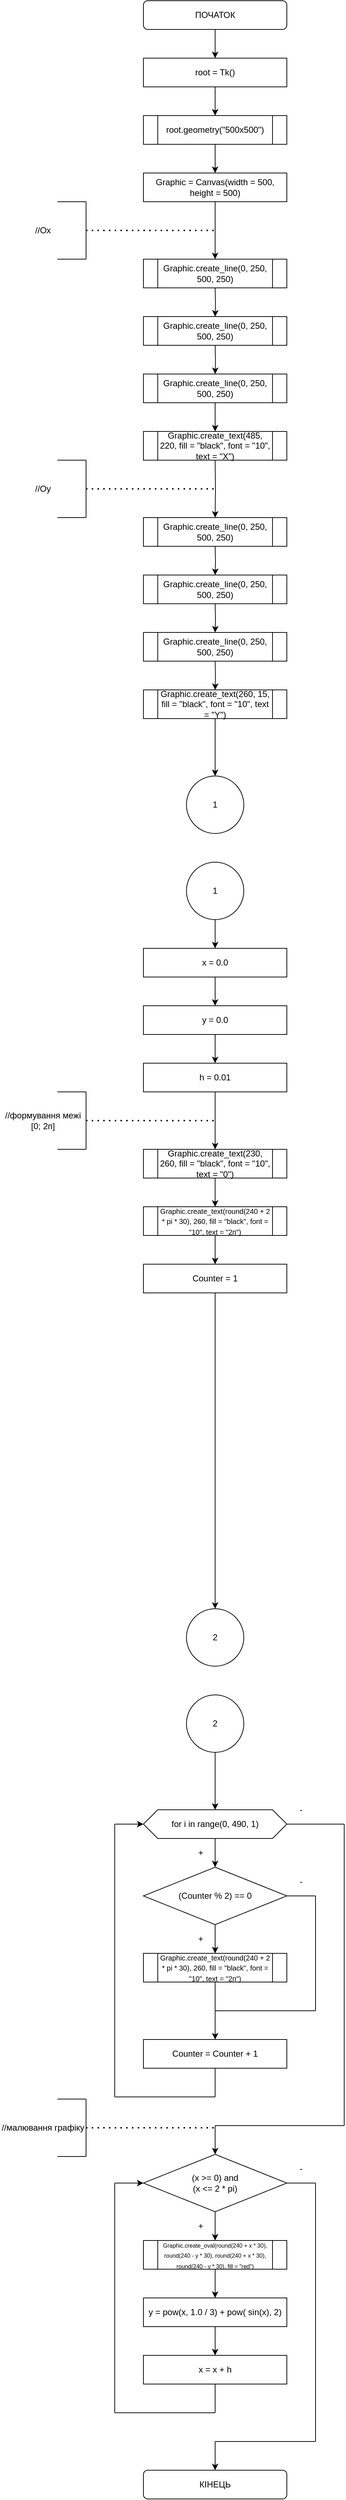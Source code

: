 <mxfile version="16.5.1" type="device"><diagram id="wjtMU99fQmnC5gO-hgIH" name="Страница 1"><mxGraphModel dx="868" dy="563" grid="1" gridSize="10" guides="1" tooltips="1" connect="1" arrows="1" fold="1" page="1" pageScale="1" pageWidth="827" pageHeight="1169" math="0" shadow="0"><root><mxCell id="0"/><mxCell id="1" parent="0"/><mxCell id="kI4xZEkKVTjMJrZmhJ6V-3" value="" style="edgeStyle=orthogonalEdgeStyle;rounded=0;orthogonalLoop=1;jettySize=auto;html=1;" edge="1" parent="1" source="kI4xZEkKVTjMJrZmhJ6V-1" target="kI4xZEkKVTjMJrZmhJ6V-2"><mxGeometry relative="1" as="geometry"/></mxCell><mxCell id="kI4xZEkKVTjMJrZmhJ6V-1" value="ПОЧАТОК" style="rounded=1;whiteSpace=wrap;html=1;" vertex="1" parent="1"><mxGeometry x="320" width="200" height="40" as="geometry"/></mxCell><mxCell id="kI4xZEkKVTjMJrZmhJ6V-6" value="" style="edgeStyle=orthogonalEdgeStyle;rounded=0;orthogonalLoop=1;jettySize=auto;html=1;" edge="1" parent="1" source="kI4xZEkKVTjMJrZmhJ6V-2" target="kI4xZEkKVTjMJrZmhJ6V-5"><mxGeometry relative="1" as="geometry"/></mxCell><mxCell id="kI4xZEkKVTjMJrZmhJ6V-2" value="root = Tk()" style="rounded=0;whiteSpace=wrap;html=1;" vertex="1" parent="1"><mxGeometry x="320" y="80" width="200" height="40" as="geometry"/></mxCell><mxCell id="kI4xZEkKVTjMJrZmhJ6V-8" value="" style="edgeStyle=orthogonalEdgeStyle;rounded=0;orthogonalLoop=1;jettySize=auto;html=1;" edge="1" parent="1" source="kI4xZEkKVTjMJrZmhJ6V-5" target="kI4xZEkKVTjMJrZmhJ6V-7"><mxGeometry relative="1" as="geometry"/></mxCell><mxCell id="kI4xZEkKVTjMJrZmhJ6V-5" value="root.geometry(&quot;500x500&quot;)" style="shape=process;whiteSpace=wrap;html=1;backgroundOutline=1;" vertex="1" parent="1"><mxGeometry x="320" y="160" width="200" height="40" as="geometry"/></mxCell><mxCell id="kI4xZEkKVTjMJrZmhJ6V-10" value="" style="edgeStyle=orthogonalEdgeStyle;rounded=0;orthogonalLoop=1;jettySize=auto;html=1;" edge="1" parent="1" source="kI4xZEkKVTjMJrZmhJ6V-7" target="kI4xZEkKVTjMJrZmhJ6V-9"><mxGeometry relative="1" as="geometry"/></mxCell><mxCell id="kI4xZEkKVTjMJrZmhJ6V-7" value="Graphic = Canvas(width = 500, height = 500)" style="rounded=0;whiteSpace=wrap;html=1;" vertex="1" parent="1"><mxGeometry x="320" y="240" width="200" height="40" as="geometry"/></mxCell><mxCell id="kI4xZEkKVTjMJrZmhJ6V-9" value="Graphic.create_line(0, 250, 500, 250)" style="shape=process;whiteSpace=wrap;html=1;backgroundOutline=1;" vertex="1" parent="1"><mxGeometry x="320" y="360" width="200" height="40" as="geometry"/></mxCell><mxCell id="kI4xZEkKVTjMJrZmhJ6V-13" value="" style="edgeStyle=orthogonalEdgeStyle;rounded=0;orthogonalLoop=1;jettySize=auto;html=1;" edge="1" parent="1" target="kI4xZEkKVTjMJrZmhJ6V-14"><mxGeometry relative="1" as="geometry"><mxPoint x="420" y="400" as="sourcePoint"/></mxGeometry></mxCell><mxCell id="kI4xZEkKVTjMJrZmhJ6V-14" value="Graphic.create_line(0, 250, 500, 250)" style="shape=process;whiteSpace=wrap;html=1;backgroundOutline=1;" vertex="1" parent="1"><mxGeometry x="320" y="440" width="200" height="40" as="geometry"/></mxCell><mxCell id="kI4xZEkKVTjMJrZmhJ6V-15" value="" style="edgeStyle=orthogonalEdgeStyle;rounded=0;orthogonalLoop=1;jettySize=auto;html=1;" edge="1" parent="1" target="kI4xZEkKVTjMJrZmhJ6V-16"><mxGeometry relative="1" as="geometry"><mxPoint x="420" y="480" as="sourcePoint"/></mxGeometry></mxCell><mxCell id="kI4xZEkKVTjMJrZmhJ6V-39" value="" style="edgeStyle=orthogonalEdgeStyle;rounded=0;orthogonalLoop=1;jettySize=auto;html=1;" edge="1" parent="1" source="kI4xZEkKVTjMJrZmhJ6V-16" target="kI4xZEkKVTjMJrZmhJ6V-36"><mxGeometry relative="1" as="geometry"/></mxCell><mxCell id="kI4xZEkKVTjMJrZmhJ6V-16" value="Graphic.create_line(0, 250, 500, 250)" style="shape=process;whiteSpace=wrap;html=1;backgroundOutline=1;" vertex="1" parent="1"><mxGeometry x="320" y="520" width="200" height="40" as="geometry"/></mxCell><mxCell id="kI4xZEkKVTjMJrZmhJ6V-17" value="" style="edgeStyle=orthogonalEdgeStyle;rounded=0;orthogonalLoop=1;jettySize=auto;html=1;" edge="1" parent="1" target="kI4xZEkKVTjMJrZmhJ6V-18"><mxGeometry relative="1" as="geometry"><mxPoint x="420" y="640" as="sourcePoint"/></mxGeometry></mxCell><mxCell id="kI4xZEkKVTjMJrZmhJ6V-18" value="Graphic.create_line(0, 250, 500, 250)" style="shape=process;whiteSpace=wrap;html=1;backgroundOutline=1;" vertex="1" parent="1"><mxGeometry x="320" y="720" width="200" height="40" as="geometry"/></mxCell><mxCell id="kI4xZEkKVTjMJrZmhJ6V-19" value="" style="edgeStyle=orthogonalEdgeStyle;rounded=0;orthogonalLoop=1;jettySize=auto;html=1;" edge="1" parent="1" target="kI4xZEkKVTjMJrZmhJ6V-20"><mxGeometry relative="1" as="geometry"><mxPoint x="420" y="760" as="sourcePoint"/></mxGeometry></mxCell><mxCell id="kI4xZEkKVTjMJrZmhJ6V-20" value="Graphic.create_line(0, 250, 500, 250)" style="shape=process;whiteSpace=wrap;html=1;backgroundOutline=1;" vertex="1" parent="1"><mxGeometry x="320" y="800" width="200" height="40" as="geometry"/></mxCell><mxCell id="kI4xZEkKVTjMJrZmhJ6V-21" value="" style="edgeStyle=orthogonalEdgeStyle;rounded=0;orthogonalLoop=1;jettySize=auto;html=1;" edge="1" parent="1" target="kI4xZEkKVTjMJrZmhJ6V-22"><mxGeometry relative="1" as="geometry"><mxPoint x="420" y="840" as="sourcePoint"/></mxGeometry></mxCell><mxCell id="kI4xZEkKVTjMJrZmhJ6V-22" value="Graphic.create_line(0, 250, 500, 250)" style="shape=process;whiteSpace=wrap;html=1;backgroundOutline=1;" vertex="1" parent="1"><mxGeometry x="320" y="880" width="200" height="40" as="geometry"/></mxCell><mxCell id="kI4xZEkKVTjMJrZmhJ6V-23" value="" style="edgeStyle=orthogonalEdgeStyle;rounded=0;orthogonalLoop=1;jettySize=auto;html=1;" edge="1" parent="1"><mxGeometry relative="1" as="geometry"><mxPoint x="420" y="920" as="sourcePoint"/><mxPoint x="420" y="960" as="targetPoint"/></mxGeometry></mxCell><mxCell id="kI4xZEkKVTjMJrZmhJ6V-26" value="" style="endArrow=none;html=1;rounded=0;" edge="1" parent="1"><mxGeometry width="50" height="50" relative="1" as="geometry"><mxPoint x="240" y="360" as="sourcePoint"/><mxPoint x="240" y="280" as="targetPoint"/></mxGeometry></mxCell><mxCell id="kI4xZEkKVTjMJrZmhJ6V-27" value="" style="endArrow=none;dashed=1;html=1;dashPattern=1 3;strokeWidth=2;rounded=0;" edge="1" parent="1"><mxGeometry width="50" height="50" relative="1" as="geometry"><mxPoint x="240" y="320" as="sourcePoint"/><mxPoint x="420" y="320" as="targetPoint"/></mxGeometry></mxCell><mxCell id="kI4xZEkKVTjMJrZmhJ6V-28" value="" style="endArrow=none;html=1;rounded=0;" edge="1" parent="1"><mxGeometry width="50" height="50" relative="1" as="geometry"><mxPoint x="200" y="280" as="sourcePoint"/><mxPoint x="240" y="280" as="targetPoint"/></mxGeometry></mxCell><mxCell id="kI4xZEkKVTjMJrZmhJ6V-29" value="" style="endArrow=none;html=1;rounded=0;" edge="1" parent="1"><mxGeometry width="50" height="50" relative="1" as="geometry"><mxPoint x="200" y="360" as="sourcePoint"/><mxPoint x="240" y="360" as="targetPoint"/></mxGeometry></mxCell><mxCell id="kI4xZEkKVTjMJrZmhJ6V-30" value="//Ох" style="text;html=1;strokeColor=none;fillColor=none;align=center;verticalAlign=middle;whiteSpace=wrap;rounded=0;" vertex="1" parent="1"><mxGeometry x="120" y="280" width="120" height="80" as="geometry"/></mxCell><mxCell id="kI4xZEkKVTjMJrZmhJ6V-31" value="" style="endArrow=none;html=1;rounded=0;" edge="1" parent="1"><mxGeometry width="50" height="50" relative="1" as="geometry"><mxPoint x="240" y="720" as="sourcePoint"/><mxPoint x="240" y="640" as="targetPoint"/></mxGeometry></mxCell><mxCell id="kI4xZEkKVTjMJrZmhJ6V-32" value="" style="endArrow=none;dashed=1;html=1;dashPattern=1 3;strokeWidth=2;rounded=0;" edge="1" parent="1"><mxGeometry width="50" height="50" relative="1" as="geometry"><mxPoint x="240" y="680" as="sourcePoint"/><mxPoint x="420" y="680" as="targetPoint"/></mxGeometry></mxCell><mxCell id="kI4xZEkKVTjMJrZmhJ6V-33" value="" style="endArrow=none;html=1;rounded=0;" edge="1" parent="1"><mxGeometry width="50" height="50" relative="1" as="geometry"><mxPoint x="200" y="640" as="sourcePoint"/><mxPoint x="240" y="640" as="targetPoint"/></mxGeometry></mxCell><mxCell id="kI4xZEkKVTjMJrZmhJ6V-34" value="" style="endArrow=none;html=1;rounded=0;" edge="1" parent="1"><mxGeometry width="50" height="50" relative="1" as="geometry"><mxPoint x="200" y="720" as="sourcePoint"/><mxPoint x="240" y="720" as="targetPoint"/></mxGeometry></mxCell><mxCell id="kI4xZEkKVTjMJrZmhJ6V-35" value="//Оу" style="text;html=1;strokeColor=none;fillColor=none;align=center;verticalAlign=middle;whiteSpace=wrap;rounded=0;" vertex="1" parent="1"><mxGeometry x="120" y="640" width="120" height="80" as="geometry"/></mxCell><mxCell id="kI4xZEkKVTjMJrZmhJ6V-36" value="Graphic.create_text(485, 220, fill = &quot;black&quot;, font = &quot;10&quot;, text = &quot;X&quot;)" style="shape=process;whiteSpace=wrap;html=1;backgroundOutline=1;" vertex="1" parent="1"><mxGeometry x="320" y="600" width="200" height="40" as="geometry"/></mxCell><mxCell id="kI4xZEkKVTjMJrZmhJ6V-41" value="" style="edgeStyle=orthogonalEdgeStyle;rounded=0;orthogonalLoop=1;jettySize=auto;html=1;" edge="1" parent="1" source="kI4xZEkKVTjMJrZmhJ6V-37" target="kI4xZEkKVTjMJrZmhJ6V-40"><mxGeometry relative="1" as="geometry"/></mxCell><mxCell id="kI4xZEkKVTjMJrZmhJ6V-37" value="Graphic.create_text(260, 15, fill = &quot;black&quot;, font = &quot;10&quot;, text = &quot;Y&quot;)" style="shape=process;whiteSpace=wrap;html=1;backgroundOutline=1;" vertex="1" parent="1"><mxGeometry x="320" y="960" width="200" height="40" as="geometry"/></mxCell><mxCell id="kI4xZEkKVTjMJrZmhJ6V-40" value="1" style="ellipse;whiteSpace=wrap;html=1;aspect=fixed;" vertex="1" parent="1"><mxGeometry x="380" y="1080" width="80" height="80" as="geometry"/></mxCell><mxCell id="kI4xZEkKVTjMJrZmhJ6V-44" value="" style="edgeStyle=orthogonalEdgeStyle;rounded=0;orthogonalLoop=1;jettySize=auto;html=1;" edge="1" parent="1" source="kI4xZEkKVTjMJrZmhJ6V-42" target="kI4xZEkKVTjMJrZmhJ6V-43"><mxGeometry relative="1" as="geometry"/></mxCell><mxCell id="kI4xZEkKVTjMJrZmhJ6V-42" value="1" style="ellipse;whiteSpace=wrap;html=1;aspect=fixed;" vertex="1" parent="1"><mxGeometry x="380" y="1200" width="80" height="80" as="geometry"/></mxCell><mxCell id="kI4xZEkKVTjMJrZmhJ6V-47" value="" style="edgeStyle=orthogonalEdgeStyle;rounded=0;orthogonalLoop=1;jettySize=auto;html=1;" edge="1" parent="1" source="kI4xZEkKVTjMJrZmhJ6V-43" target="kI4xZEkKVTjMJrZmhJ6V-45"><mxGeometry relative="1" as="geometry"/></mxCell><mxCell id="kI4xZEkKVTjMJrZmhJ6V-43" value="x = 0.0" style="rounded=0;whiteSpace=wrap;html=1;" vertex="1" parent="1"><mxGeometry x="320" y="1320" width="200" height="40" as="geometry"/></mxCell><mxCell id="kI4xZEkKVTjMJrZmhJ6V-48" value="" style="edgeStyle=orthogonalEdgeStyle;rounded=0;orthogonalLoop=1;jettySize=auto;html=1;" edge="1" parent="1" source="kI4xZEkKVTjMJrZmhJ6V-45" target="kI4xZEkKVTjMJrZmhJ6V-46"><mxGeometry relative="1" as="geometry"/></mxCell><mxCell id="kI4xZEkKVTjMJrZmhJ6V-45" value="y = 0.0" style="rounded=0;whiteSpace=wrap;html=1;" vertex="1" parent="1"><mxGeometry x="320" y="1400" width="200" height="40" as="geometry"/></mxCell><mxCell id="kI4xZEkKVTjMJrZmhJ6V-51" value="" style="edgeStyle=orthogonalEdgeStyle;rounded=0;orthogonalLoop=1;jettySize=auto;html=1;" edge="1" parent="1" source="kI4xZEkKVTjMJrZmhJ6V-46" target="kI4xZEkKVTjMJrZmhJ6V-49"><mxGeometry relative="1" as="geometry"/></mxCell><mxCell id="kI4xZEkKVTjMJrZmhJ6V-46" value="h = 0.01" style="rounded=0;whiteSpace=wrap;html=1;" vertex="1" parent="1"><mxGeometry x="320" y="1480" width="200" height="40" as="geometry"/></mxCell><mxCell id="kI4xZEkKVTjMJrZmhJ6V-52" value="" style="edgeStyle=orthogonalEdgeStyle;rounded=0;orthogonalLoop=1;jettySize=auto;html=1;" edge="1" parent="1" source="kI4xZEkKVTjMJrZmhJ6V-49" target="kI4xZEkKVTjMJrZmhJ6V-50"><mxGeometry relative="1" as="geometry"/></mxCell><mxCell id="kI4xZEkKVTjMJrZmhJ6V-49" value="Graphic.create_text(230, 260, fill = &quot;black&quot;, font = &quot;10&quot;, text = &quot;0&quot;)" style="shape=process;whiteSpace=wrap;html=1;backgroundOutline=1;" vertex="1" parent="1"><mxGeometry x="320" y="1600" width="200" height="40" as="geometry"/></mxCell><mxCell id="kI4xZEkKVTjMJrZmhJ6V-54" value="" style="edgeStyle=orthogonalEdgeStyle;rounded=0;orthogonalLoop=1;jettySize=auto;html=1;fontSize=10;" edge="1" parent="1" source="kI4xZEkKVTjMJrZmhJ6V-50" target="kI4xZEkKVTjMJrZmhJ6V-53"><mxGeometry relative="1" as="geometry"/></mxCell><mxCell id="kI4xZEkKVTjMJrZmhJ6V-50" value="&lt;font style=&quot;font-size: 10px&quot;&gt;Graphic.create_text(round(240 + 2 * pi * 30), 260, fill = &quot;black&quot;, font = &quot;10&quot;, text = &quot;2п&quot;)&lt;/font&gt;" style="shape=process;whiteSpace=wrap;html=1;backgroundOutline=1;" vertex="1" parent="1"><mxGeometry x="320" y="1680" width="200" height="40" as="geometry"/></mxCell><mxCell id="kI4xZEkKVTjMJrZmhJ6V-56" value="" style="edgeStyle=orthogonalEdgeStyle;rounded=0;orthogonalLoop=1;jettySize=auto;html=1;fontSize=12;" edge="1" parent="1" source="kI4xZEkKVTjMJrZmhJ6V-53"><mxGeometry relative="1" as="geometry"><mxPoint x="420" y="2240" as="targetPoint"/></mxGeometry></mxCell><mxCell id="kI4xZEkKVTjMJrZmhJ6V-53" value="&lt;font style=&quot;font-size: 12px&quot;&gt;Counter = 1&lt;/font&gt;" style="rounded=0;whiteSpace=wrap;html=1;fontSize=10;" vertex="1" parent="1"><mxGeometry x="320" y="1760" width="200" height="40" as="geometry"/></mxCell><mxCell id="kI4xZEkKVTjMJrZmhJ6V-58" value="" style="edgeStyle=orthogonalEdgeStyle;rounded=0;orthogonalLoop=1;jettySize=auto;html=1;fontSize=12;" edge="1" parent="1" source="kI4xZEkKVTjMJrZmhJ6V-55" target="kI4xZEkKVTjMJrZmhJ6V-57"><mxGeometry relative="1" as="geometry"/></mxCell><mxCell id="kI4xZEkKVTjMJrZmhJ6V-55" value="for i in range(0, 490, 1)" style="shape=hexagon;perimeter=hexagonPerimeter2;whiteSpace=wrap;html=1;fixedSize=1;fontSize=12;" vertex="1" parent="1"><mxGeometry x="320" y="2520" width="200" height="40" as="geometry"/></mxCell><mxCell id="kI4xZEkKVTjMJrZmhJ6V-60" value="" style="edgeStyle=orthogonalEdgeStyle;rounded=0;orthogonalLoop=1;jettySize=auto;html=1;fontSize=12;" edge="1" parent="1" source="kI4xZEkKVTjMJrZmhJ6V-57" target="kI4xZEkKVTjMJrZmhJ6V-59"><mxGeometry relative="1" as="geometry"/></mxCell><mxCell id="kI4xZEkKVTjMJrZmhJ6V-57" value="(Counter % 2) == 0" style="rhombus;whiteSpace=wrap;html=1;fontSize=12;" vertex="1" parent="1"><mxGeometry x="320" y="2600" width="200" height="80" as="geometry"/></mxCell><mxCell id="kI4xZEkKVTjMJrZmhJ6V-66" value="" style="edgeStyle=orthogonalEdgeStyle;rounded=0;orthogonalLoop=1;jettySize=auto;html=1;fontSize=12;" edge="1" parent="1" source="kI4xZEkKVTjMJrZmhJ6V-59" target="kI4xZEkKVTjMJrZmhJ6V-61"><mxGeometry relative="1" as="geometry"/></mxCell><mxCell id="kI4xZEkKVTjMJrZmhJ6V-59" value="&lt;font style=&quot;font-size: 10px&quot;&gt;Graphic.create_text(round(240 + 2 * pi * 30), 260, fill = &quot;black&quot;, font = &quot;10&quot;, text = &quot;2п&quot;)&lt;/font&gt;" style="shape=process;whiteSpace=wrap;html=1;backgroundOutline=1;" vertex="1" parent="1"><mxGeometry x="320" y="2720" width="200" height="40" as="geometry"/></mxCell><mxCell id="kI4xZEkKVTjMJrZmhJ6V-61" value="Counter = Counter + 1" style="rounded=0;whiteSpace=wrap;html=1;fontSize=12;" vertex="1" parent="1"><mxGeometry x="320" y="2840" width="200" height="40" as="geometry"/></mxCell><mxCell id="kI4xZEkKVTjMJrZmhJ6V-62" value="+" style="text;html=1;strokeColor=none;fillColor=none;align=center;verticalAlign=middle;whiteSpace=wrap;rounded=0;fontSize=12;" vertex="1" parent="1"><mxGeometry x="380" y="2680" width="40" height="40" as="geometry"/></mxCell><mxCell id="kI4xZEkKVTjMJrZmhJ6V-63" value="+" style="text;html=1;strokeColor=none;fillColor=none;align=center;verticalAlign=middle;whiteSpace=wrap;rounded=0;fontSize=12;" vertex="1" parent="1"><mxGeometry x="380" y="2560" width="40" height="40" as="geometry"/></mxCell><mxCell id="kI4xZEkKVTjMJrZmhJ6V-64" value="-" style="text;html=1;strokeColor=none;fillColor=none;align=center;verticalAlign=middle;whiteSpace=wrap;rounded=0;fontSize=12;" vertex="1" parent="1"><mxGeometry x="520" y="3000" width="40" height="40" as="geometry"/></mxCell><mxCell id="kI4xZEkKVTjMJrZmhJ6V-65" value="-" style="text;html=1;strokeColor=none;fillColor=none;align=center;verticalAlign=middle;whiteSpace=wrap;rounded=0;fontSize=12;" vertex="1" parent="1"><mxGeometry x="520" y="2600" width="40" height="40" as="geometry"/></mxCell><mxCell id="kI4xZEkKVTjMJrZmhJ6V-67" value="" style="endArrow=none;html=1;rounded=0;fontSize=12;" edge="1" parent="1"><mxGeometry width="50" height="50" relative="1" as="geometry"><mxPoint x="420" y="2800" as="sourcePoint"/><mxPoint x="560" y="2800" as="targetPoint"/></mxGeometry></mxCell><mxCell id="kI4xZEkKVTjMJrZmhJ6V-68" value="" style="endArrow=none;html=1;rounded=0;fontSize=12;entryX=1;entryY=1;entryDx=0;entryDy=0;" edge="1" parent="1" target="kI4xZEkKVTjMJrZmhJ6V-65"><mxGeometry width="50" height="50" relative="1" as="geometry"><mxPoint x="560" y="2800" as="sourcePoint"/><mxPoint x="620" y="2710" as="targetPoint"/></mxGeometry></mxCell><mxCell id="kI4xZEkKVTjMJrZmhJ6V-69" value="" style="endArrow=none;html=1;rounded=0;fontSize=12;exitX=1;exitY=0.5;exitDx=0;exitDy=0;" edge="1" parent="1" source="kI4xZEkKVTjMJrZmhJ6V-57"><mxGeometry width="50" height="50" relative="1" as="geometry"><mxPoint x="590" y="2690" as="sourcePoint"/><mxPoint x="560" y="2640" as="targetPoint"/></mxGeometry></mxCell><mxCell id="kI4xZEkKVTjMJrZmhJ6V-70" value="" style="endArrow=none;html=1;rounded=0;fontSize=12;entryX=0.5;entryY=1;entryDx=0;entryDy=0;" edge="1" parent="1" target="kI4xZEkKVTjMJrZmhJ6V-61"><mxGeometry width="50" height="50" relative="1" as="geometry"><mxPoint x="420" y="2920" as="sourcePoint"/><mxPoint x="400" y="2930" as="targetPoint"/></mxGeometry></mxCell><mxCell id="kI4xZEkKVTjMJrZmhJ6V-71" value="" style="endArrow=none;html=1;rounded=0;fontSize=12;" edge="1" parent="1"><mxGeometry width="50" height="50" relative="1" as="geometry"><mxPoint x="280" y="2920" as="sourcePoint"/><mxPoint x="420" y="2920" as="targetPoint"/></mxGeometry></mxCell><mxCell id="kI4xZEkKVTjMJrZmhJ6V-72" value="" style="endArrow=none;html=1;rounded=0;fontSize=12;" edge="1" parent="1"><mxGeometry width="50" height="50" relative="1" as="geometry"><mxPoint x="280" y="2920" as="sourcePoint"/><mxPoint x="280" y="2540" as="targetPoint"/></mxGeometry></mxCell><mxCell id="kI4xZEkKVTjMJrZmhJ6V-73" value="" style="endArrow=classic;html=1;rounded=0;fontSize=12;entryX=0;entryY=0.5;entryDx=0;entryDy=0;" edge="1" parent="1" target="kI4xZEkKVTjMJrZmhJ6V-55"><mxGeometry width="50" height="50" relative="1" as="geometry"><mxPoint x="280" y="2540" as="sourcePoint"/><mxPoint x="320" y="2510" as="targetPoint"/></mxGeometry></mxCell><mxCell id="kI4xZEkKVTjMJrZmhJ6V-74" value="" style="endArrow=none;html=1;rounded=0;fontSize=12;exitX=0;exitY=1;exitDx=0;exitDy=0;" edge="1" parent="1"><mxGeometry width="50" height="50" relative="1" as="geometry"><mxPoint x="520" y="2540" as="sourcePoint"/><mxPoint x="600" y="2540" as="targetPoint"/></mxGeometry></mxCell><mxCell id="kI4xZEkKVTjMJrZmhJ6V-75" value="" style="endArrow=none;html=1;rounded=0;fontSize=12;" edge="1" parent="1"><mxGeometry width="50" height="50" relative="1" as="geometry"><mxPoint x="600" y="2960" as="sourcePoint"/><mxPoint x="600" y="2540" as="targetPoint"/></mxGeometry></mxCell><mxCell id="kI4xZEkKVTjMJrZmhJ6V-76" value="" style="endArrow=none;html=1;rounded=0;" edge="1" parent="1"><mxGeometry width="50" height="50" relative="1" as="geometry"><mxPoint x="240" y="1600" as="sourcePoint"/><mxPoint x="240" y="1520" as="targetPoint"/></mxGeometry></mxCell><mxCell id="kI4xZEkKVTjMJrZmhJ6V-77" value="" style="endArrow=none;dashed=1;html=1;dashPattern=1 3;strokeWidth=2;rounded=0;" edge="1" parent="1"><mxGeometry width="50" height="50" relative="1" as="geometry"><mxPoint x="240" y="1560" as="sourcePoint"/><mxPoint x="420" y="1560" as="targetPoint"/></mxGeometry></mxCell><mxCell id="kI4xZEkKVTjMJrZmhJ6V-78" value="" style="endArrow=none;html=1;rounded=0;" edge="1" parent="1"><mxGeometry width="50" height="50" relative="1" as="geometry"><mxPoint x="200" y="1520" as="sourcePoint"/><mxPoint x="240" y="1520" as="targetPoint"/></mxGeometry></mxCell><mxCell id="kI4xZEkKVTjMJrZmhJ6V-79" value="" style="endArrow=none;html=1;rounded=0;" edge="1" parent="1"><mxGeometry width="50" height="50" relative="1" as="geometry"><mxPoint x="200" y="1600" as="sourcePoint"/><mxPoint x="240" y="1600" as="targetPoint"/></mxGeometry></mxCell><mxCell id="kI4xZEkKVTjMJrZmhJ6V-80" value="//формування межі [0; 2п]" style="text;html=1;strokeColor=none;fillColor=none;align=center;verticalAlign=middle;whiteSpace=wrap;rounded=0;" vertex="1" parent="1"><mxGeometry x="120" y="1520" width="120" height="80" as="geometry"/></mxCell><mxCell id="kI4xZEkKVTjMJrZmhJ6V-81" value="2" style="ellipse;whiteSpace=wrap;html=1;aspect=fixed;fontSize=12;" vertex="1" parent="1"><mxGeometry x="380" y="2240" width="80" height="80" as="geometry"/></mxCell><mxCell id="kI4xZEkKVTjMJrZmhJ6V-83" value="" style="edgeStyle=orthogonalEdgeStyle;rounded=0;orthogonalLoop=1;jettySize=auto;html=1;fontSize=12;" edge="1" parent="1" source="kI4xZEkKVTjMJrZmhJ6V-82" target="kI4xZEkKVTjMJrZmhJ6V-55"><mxGeometry relative="1" as="geometry"/></mxCell><mxCell id="kI4xZEkKVTjMJrZmhJ6V-82" value="2" style="ellipse;whiteSpace=wrap;html=1;aspect=fixed;fontSize=12;" vertex="1" parent="1"><mxGeometry x="380" y="2360" width="80" height="80" as="geometry"/></mxCell><mxCell id="kI4xZEkKVTjMJrZmhJ6V-84" value="" style="endArrow=none;html=1;rounded=0;fontSize=12;" edge="1" parent="1"><mxGeometry width="50" height="50" relative="1" as="geometry"><mxPoint x="420" y="2960" as="sourcePoint"/><mxPoint x="600" y="2960" as="targetPoint"/></mxGeometry></mxCell><mxCell id="kI4xZEkKVTjMJrZmhJ6V-85" value="" style="endArrow=classic;html=1;rounded=0;fontSize=12;" edge="1" parent="1"><mxGeometry width="50" height="50" relative="1" as="geometry"><mxPoint x="420" y="2960" as="sourcePoint"/><mxPoint x="420" y="3000" as="targetPoint"/></mxGeometry></mxCell><mxCell id="kI4xZEkKVTjMJrZmhJ6V-89" value="" style="edgeStyle=orthogonalEdgeStyle;rounded=0;orthogonalLoop=1;jettySize=auto;html=1;fontSize=8;" edge="1" parent="1" source="kI4xZEkKVTjMJrZmhJ6V-86" target="kI4xZEkKVTjMJrZmhJ6V-88"><mxGeometry relative="1" as="geometry"/></mxCell><mxCell id="kI4xZEkKVTjMJrZmhJ6V-86" value="(x &amp;gt;= 0) and&lt;br&gt;(x &amp;lt;= 2 * pi)" style="rhombus;whiteSpace=wrap;html=1;fontSize=12;" vertex="1" parent="1"><mxGeometry x="320" y="3000" width="200" height="80" as="geometry"/></mxCell><mxCell id="kI4xZEkKVTjMJrZmhJ6V-87" value="-" style="text;html=1;strokeColor=none;fillColor=none;align=center;verticalAlign=middle;whiteSpace=wrap;rounded=0;fontSize=12;" vertex="1" parent="1"><mxGeometry x="520" y="2500" width="40" height="40" as="geometry"/></mxCell><mxCell id="kI4xZEkKVTjMJrZmhJ6V-92" value="" style="edgeStyle=orthogonalEdgeStyle;rounded=0;orthogonalLoop=1;jettySize=auto;html=1;fontSize=12;" edge="1" parent="1" source="kI4xZEkKVTjMJrZmhJ6V-88" target="kI4xZEkKVTjMJrZmhJ6V-90"><mxGeometry relative="1" as="geometry"/></mxCell><mxCell id="kI4xZEkKVTjMJrZmhJ6V-88" value="&lt;font style=&quot;font-size: 8px&quot;&gt;Graphic.create_oval(round(240 + x * 30), round(240 - y * 30), round(240 + x * 30), round(240 - y * 30), fill = &quot;red&quot;)&lt;/font&gt;" style="shape=process;whiteSpace=wrap;html=1;backgroundOutline=1;fontSize=12;" vertex="1" parent="1"><mxGeometry x="320" y="3120" width="200" height="40" as="geometry"/></mxCell><mxCell id="kI4xZEkKVTjMJrZmhJ6V-93" value="" style="edgeStyle=orthogonalEdgeStyle;rounded=0;orthogonalLoop=1;jettySize=auto;html=1;fontSize=12;" edge="1" parent="1" source="kI4xZEkKVTjMJrZmhJ6V-90" target="kI4xZEkKVTjMJrZmhJ6V-91"><mxGeometry relative="1" as="geometry"/></mxCell><mxCell id="kI4xZEkKVTjMJrZmhJ6V-90" value="&lt;font style=&quot;font-size: 12px&quot;&gt;y = pow(x, 1.0 / 3) + pow( sin(x), 2)&lt;/font&gt;" style="rounded=0;whiteSpace=wrap;html=1;fontSize=8;" vertex="1" parent="1"><mxGeometry x="320" y="3200" width="200" height="40" as="geometry"/></mxCell><mxCell id="kI4xZEkKVTjMJrZmhJ6V-91" value="&lt;font style=&quot;font-size: 12px&quot;&gt;x = x + h&lt;/font&gt;" style="rounded=0;whiteSpace=wrap;html=1;fontSize=8;" vertex="1" parent="1"><mxGeometry x="320" y="3280" width="200" height="40" as="geometry"/></mxCell><mxCell id="kI4xZEkKVTjMJrZmhJ6V-94" value="" style="endArrow=none;html=1;rounded=0;fontSize=12;entryX=0.5;entryY=1;entryDx=0;entryDy=0;" edge="1" parent="1" target="kI4xZEkKVTjMJrZmhJ6V-91"><mxGeometry width="50" height="50" relative="1" as="geometry"><mxPoint x="420" y="3360" as="sourcePoint"/><mxPoint x="420" y="3360" as="targetPoint"/></mxGeometry></mxCell><mxCell id="kI4xZEkKVTjMJrZmhJ6V-95" value="" style="endArrow=none;html=1;rounded=0;fontSize=12;" edge="1" parent="1"><mxGeometry width="50" height="50" relative="1" as="geometry"><mxPoint x="280" y="3360" as="sourcePoint"/><mxPoint x="420" y="3360" as="targetPoint"/></mxGeometry></mxCell><mxCell id="kI4xZEkKVTjMJrZmhJ6V-96" value="" style="endArrow=none;html=1;rounded=0;fontSize=12;" edge="1" parent="1"><mxGeometry width="50" height="50" relative="1" as="geometry"><mxPoint x="280" y="3360" as="sourcePoint"/><mxPoint x="280" y="3040" as="targetPoint"/></mxGeometry></mxCell><mxCell id="kI4xZEkKVTjMJrZmhJ6V-97" value="" style="endArrow=classic;html=1;rounded=0;fontSize=12;entryX=0;entryY=0.5;entryDx=0;entryDy=0;" edge="1" parent="1" target="kI4xZEkKVTjMJrZmhJ6V-86"><mxGeometry width="50" height="50" relative="1" as="geometry"><mxPoint x="280" y="3040" as="sourcePoint"/><mxPoint x="350" y="2970" as="targetPoint"/></mxGeometry></mxCell><mxCell id="kI4xZEkKVTjMJrZmhJ6V-98" value="" style="endArrow=none;html=1;rounded=0;fontSize=12;exitX=1;exitY=0.5;exitDx=0;exitDy=0;" edge="1" parent="1" source="kI4xZEkKVTjMJrZmhJ6V-86"><mxGeometry width="50" height="50" relative="1" as="geometry"><mxPoint x="560" y="3080" as="sourcePoint"/><mxPoint x="560" y="3040" as="targetPoint"/></mxGeometry></mxCell><mxCell id="kI4xZEkKVTjMJrZmhJ6V-99" value="" style="endArrow=none;html=1;rounded=0;fontSize=12;" edge="1" parent="1"><mxGeometry width="50" height="50" relative="1" as="geometry"><mxPoint x="560" y="3400" as="sourcePoint"/><mxPoint x="560" y="3040" as="targetPoint"/></mxGeometry></mxCell><mxCell id="kI4xZEkKVTjMJrZmhJ6V-100" value="" style="endArrow=none;html=1;rounded=0;fontSize=12;" edge="1" parent="1"><mxGeometry width="50" height="50" relative="1" as="geometry"><mxPoint x="420" y="3400" as="sourcePoint"/><mxPoint x="560" y="3400" as="targetPoint"/></mxGeometry></mxCell><mxCell id="kI4xZEkKVTjMJrZmhJ6V-102" value="" style="endArrow=classic;html=1;rounded=0;fontSize=12;" edge="1" parent="1"><mxGeometry width="50" height="50" relative="1" as="geometry"><mxPoint x="420" y="3400" as="sourcePoint"/><mxPoint x="420" y="3440" as="targetPoint"/></mxGeometry></mxCell><mxCell id="kI4xZEkKVTjMJrZmhJ6V-103" value="КІНЕЦЬ" style="rounded=1;whiteSpace=wrap;html=1;fontSize=12;" vertex="1" parent="1"><mxGeometry x="320" y="3440" width="200" height="40" as="geometry"/></mxCell><mxCell id="kI4xZEkKVTjMJrZmhJ6V-104" value="+" style="text;html=1;strokeColor=none;fillColor=none;align=center;verticalAlign=middle;whiteSpace=wrap;rounded=0;fontSize=12;" vertex="1" parent="1"><mxGeometry x="380" y="3080" width="40" height="40" as="geometry"/></mxCell><mxCell id="kI4xZEkKVTjMJrZmhJ6V-106" value="" style="endArrow=none;html=1;rounded=0;" edge="1" parent="1"><mxGeometry width="50" height="50" relative="1" as="geometry"><mxPoint x="240" y="3003" as="sourcePoint"/><mxPoint x="240" y="2923" as="targetPoint"/></mxGeometry></mxCell><mxCell id="kI4xZEkKVTjMJrZmhJ6V-107" value="" style="endArrow=none;dashed=1;html=1;dashPattern=1 3;strokeWidth=2;rounded=0;" edge="1" parent="1"><mxGeometry width="50" height="50" relative="1" as="geometry"><mxPoint x="240" y="2963" as="sourcePoint"/><mxPoint x="420" y="2963" as="targetPoint"/></mxGeometry></mxCell><mxCell id="kI4xZEkKVTjMJrZmhJ6V-108" value="" style="endArrow=none;html=1;rounded=0;" edge="1" parent="1"><mxGeometry width="50" height="50" relative="1" as="geometry"><mxPoint x="200" y="2923" as="sourcePoint"/><mxPoint x="240" y="2923" as="targetPoint"/></mxGeometry></mxCell><mxCell id="kI4xZEkKVTjMJrZmhJ6V-109" value="" style="endArrow=none;html=1;rounded=0;" edge="1" parent="1"><mxGeometry width="50" height="50" relative="1" as="geometry"><mxPoint x="200" y="3003" as="sourcePoint"/><mxPoint x="240" y="3003" as="targetPoint"/></mxGeometry></mxCell><mxCell id="kI4xZEkKVTjMJrZmhJ6V-110" value="//малювання графіку" style="text;html=1;strokeColor=none;fillColor=none;align=center;verticalAlign=middle;whiteSpace=wrap;rounded=0;" vertex="1" parent="1"><mxGeometry x="120" y="2923" width="120" height="80" as="geometry"/></mxCell></root></mxGraphModel></diagram></mxfile>